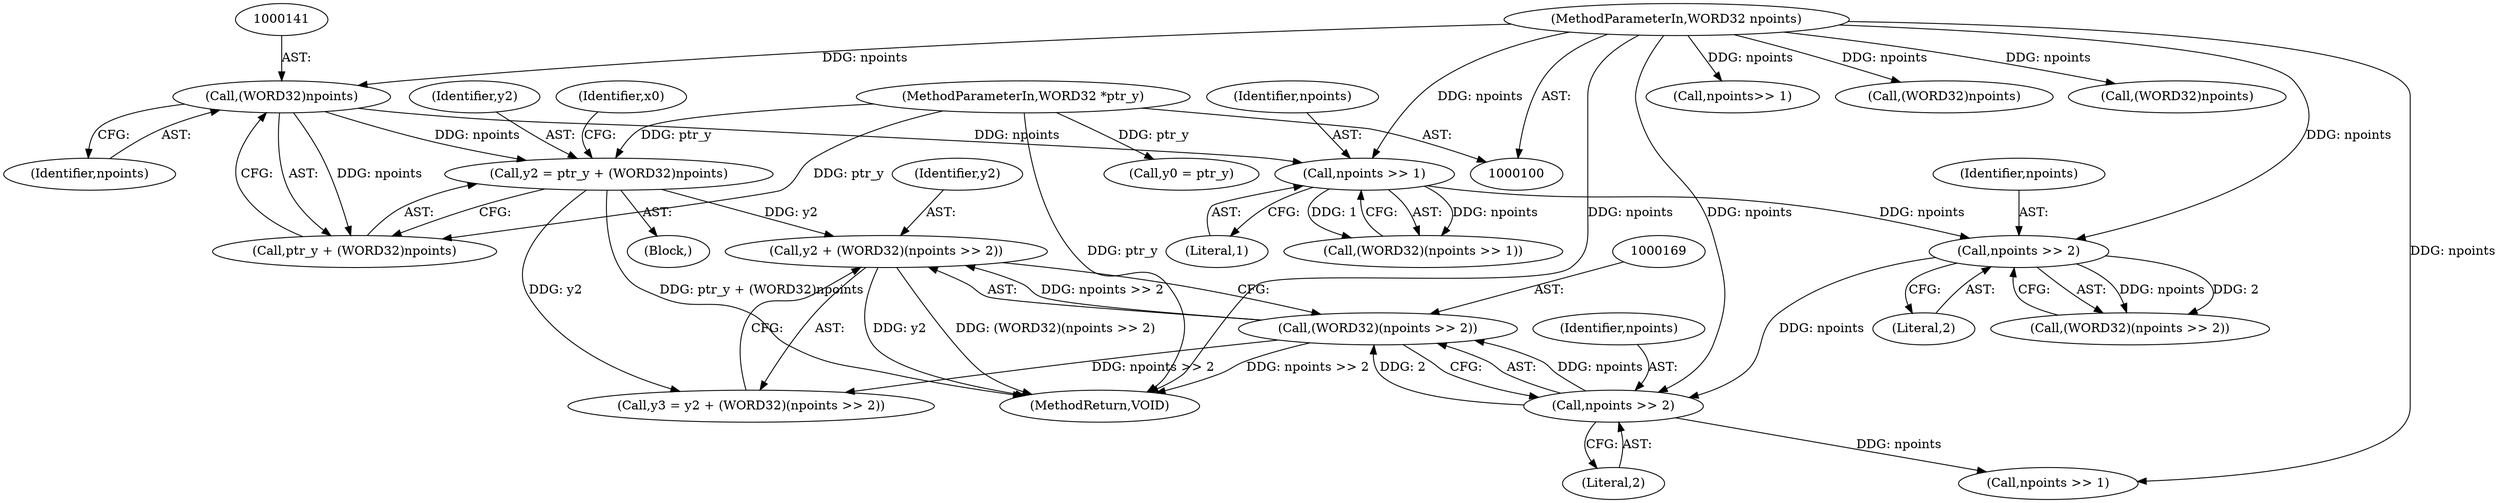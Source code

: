 digraph "0_Android_04e8cd58f075bec5892e369c8deebca9c67e855c@pointer" {
"1000166" [label="(Call,y2 + (WORD32)(npoints >> 2))"];
"1000136" [label="(Call,y2 = ptr_y + (WORD32)npoints)"];
"1000101" [label="(MethodParameterIn,WORD32 *ptr_y)"];
"1000140" [label="(Call,(WORD32)npoints)"];
"1000104" [label="(MethodParameterIn,WORD32 npoints)"];
"1000168" [label="(Call,(WORD32)(npoints >> 2))"];
"1000170" [label="(Call,npoints >> 2)"];
"1000161" [label="(Call,npoints >> 2)"];
"1000152" [label="(Call,npoints >> 1)"];
"1000154" [label="(Literal,1)"];
"1000101" [label="(MethodParameterIn,WORD32 *ptr_y)"];
"1000162" [label="(Identifier,npoints)"];
"1000142" [label="(Identifier,npoints)"];
"1000138" [label="(Call,ptr_y + (WORD32)npoints)"];
"1000105" [label="(Block,)"];
"1000140" [label="(Call,(WORD32)npoints)"];
"1000153" [label="(Identifier,npoints)"];
"1000168" [label="(Call,(WORD32)(npoints >> 2))"];
"1000163" [label="(Literal,2)"];
"1000136" [label="(Call,y2 = ptr_y + (WORD32)npoints)"];
"1000170" [label="(Call,npoints >> 2)"];
"1000161" [label="(Call,npoints >> 2)"];
"1000150" [label="(Call,(WORD32)(npoints >> 1))"];
"1000164" [label="(Call,y3 = y2 + (WORD32)(npoints >> 2))"];
"1000133" [label="(Call,y0 = ptr_y)"];
"1000197" [label="(Call,npoints>> 1)"];
"1000104" [label="(MethodParameterIn,WORD32 npoints)"];
"1000152" [label="(Call,npoints >> 1)"];
"1000178" [label="(Call,npoints >> 1)"];
"1000437" [label="(Call,(WORD32)npoints)"];
"1000167" [label="(Identifier,y2)"];
"1000137" [label="(Identifier,y2)"];
"1000430" [label="(Call,(WORD32)npoints)"];
"1000171" [label="(Identifier,npoints)"];
"1000166" [label="(Call,y2 + (WORD32)(npoints >> 2))"];
"1000159" [label="(Call,(WORD32)(npoints >> 2))"];
"1000172" [label="(Literal,2)"];
"1000441" [label="(MethodReturn,VOID)"];
"1000144" [label="(Identifier,x0)"];
"1000166" -> "1000164"  [label="AST: "];
"1000166" -> "1000168"  [label="CFG: "];
"1000167" -> "1000166"  [label="AST: "];
"1000168" -> "1000166"  [label="AST: "];
"1000164" -> "1000166"  [label="CFG: "];
"1000166" -> "1000441"  [label="DDG: (WORD32)(npoints >> 2)"];
"1000166" -> "1000441"  [label="DDG: y2"];
"1000136" -> "1000166"  [label="DDG: y2"];
"1000168" -> "1000166"  [label="DDG: npoints >> 2"];
"1000136" -> "1000105"  [label="AST: "];
"1000136" -> "1000138"  [label="CFG: "];
"1000137" -> "1000136"  [label="AST: "];
"1000138" -> "1000136"  [label="AST: "];
"1000144" -> "1000136"  [label="CFG: "];
"1000136" -> "1000441"  [label="DDG: ptr_y + (WORD32)npoints"];
"1000101" -> "1000136"  [label="DDG: ptr_y"];
"1000140" -> "1000136"  [label="DDG: npoints"];
"1000136" -> "1000164"  [label="DDG: y2"];
"1000101" -> "1000100"  [label="AST: "];
"1000101" -> "1000441"  [label="DDG: ptr_y"];
"1000101" -> "1000133"  [label="DDG: ptr_y"];
"1000101" -> "1000138"  [label="DDG: ptr_y"];
"1000140" -> "1000138"  [label="AST: "];
"1000140" -> "1000142"  [label="CFG: "];
"1000141" -> "1000140"  [label="AST: "];
"1000142" -> "1000140"  [label="AST: "];
"1000138" -> "1000140"  [label="CFG: "];
"1000140" -> "1000138"  [label="DDG: npoints"];
"1000104" -> "1000140"  [label="DDG: npoints"];
"1000140" -> "1000152"  [label="DDG: npoints"];
"1000104" -> "1000100"  [label="AST: "];
"1000104" -> "1000441"  [label="DDG: npoints"];
"1000104" -> "1000152"  [label="DDG: npoints"];
"1000104" -> "1000161"  [label="DDG: npoints"];
"1000104" -> "1000170"  [label="DDG: npoints"];
"1000104" -> "1000178"  [label="DDG: npoints"];
"1000104" -> "1000197"  [label="DDG: npoints"];
"1000104" -> "1000430"  [label="DDG: npoints"];
"1000104" -> "1000437"  [label="DDG: npoints"];
"1000168" -> "1000170"  [label="CFG: "];
"1000169" -> "1000168"  [label="AST: "];
"1000170" -> "1000168"  [label="AST: "];
"1000168" -> "1000441"  [label="DDG: npoints >> 2"];
"1000168" -> "1000164"  [label="DDG: npoints >> 2"];
"1000170" -> "1000168"  [label="DDG: npoints"];
"1000170" -> "1000168"  [label="DDG: 2"];
"1000170" -> "1000172"  [label="CFG: "];
"1000171" -> "1000170"  [label="AST: "];
"1000172" -> "1000170"  [label="AST: "];
"1000161" -> "1000170"  [label="DDG: npoints"];
"1000170" -> "1000178"  [label="DDG: npoints"];
"1000161" -> "1000159"  [label="AST: "];
"1000161" -> "1000163"  [label="CFG: "];
"1000162" -> "1000161"  [label="AST: "];
"1000163" -> "1000161"  [label="AST: "];
"1000159" -> "1000161"  [label="CFG: "];
"1000161" -> "1000159"  [label="DDG: npoints"];
"1000161" -> "1000159"  [label="DDG: 2"];
"1000152" -> "1000161"  [label="DDG: npoints"];
"1000152" -> "1000150"  [label="AST: "];
"1000152" -> "1000154"  [label="CFG: "];
"1000153" -> "1000152"  [label="AST: "];
"1000154" -> "1000152"  [label="AST: "];
"1000150" -> "1000152"  [label="CFG: "];
"1000152" -> "1000150"  [label="DDG: npoints"];
"1000152" -> "1000150"  [label="DDG: 1"];
}
